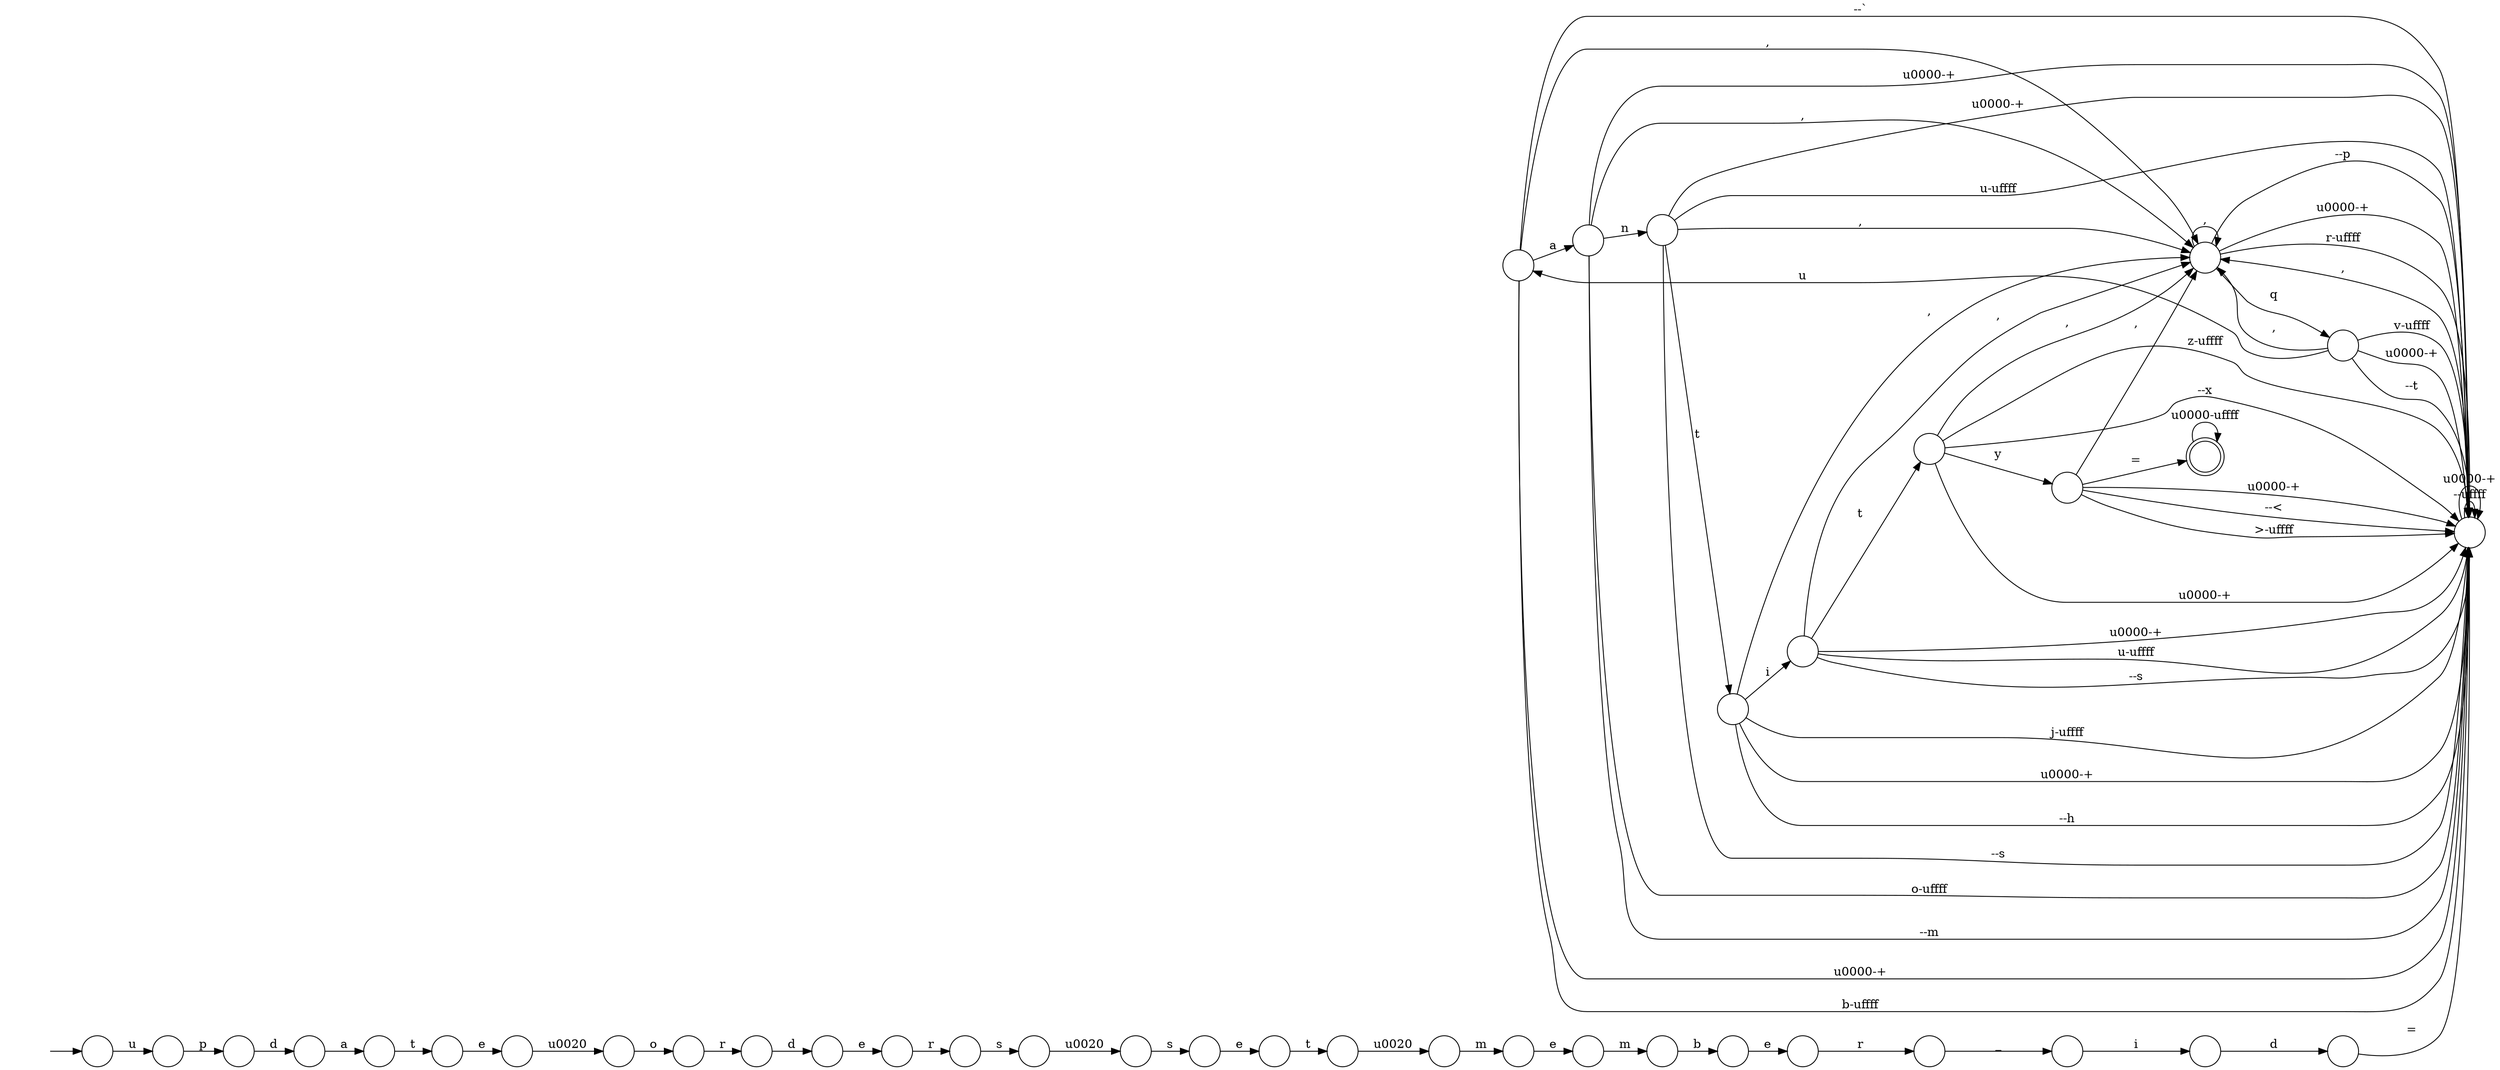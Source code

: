 digraph Automaton {
  rankdir = LR;
  0 [shape=circle,label=""];
  0 -> 10 [label=","]
  0 -> 31 [label="a"]
  0 -> 25 [label="\u0000-+"]
  0 -> 25 [label="b-\uffff"]
  0 -> 25 [label="--`"]
  1 [shape=circle,label=""];
  1 -> 11 [label="e"]
  2 [shape=circle,label=""];
  2 -> 20 [label="\u0020"]
  3 [shape=circle,label=""];
  initial [shape=plaintext,label=""];
  initial -> 3
  3 -> 24 [label="u"]
  4 [shape=circle,label=""];
  4 -> 17 [label="b"]
  5 [shape=circle,label=""];
  5 -> 14 [label="\u0020"]
  6 [shape=circle,label=""];
  6 -> 18 [label="="]
  6 -> 10 [label=","]
  6 -> 25 [label="\u0000-+"]
  6 -> 25 [label="--<"]
  6 -> 25 [label=">-\uffff"]
  7 [shape=circle,label=""];
  7 -> 10 [label=","]
  7 -> 8 [label="t"]
  7 -> 25 [label="\u0000-+"]
  7 -> 25 [label="u-\uffff"]
  7 -> 25 [label="--s"]
  8 [shape=circle,label=""];
  8 -> 10 [label=","]
  8 -> 25 [label="\u0000-+"]
  8 -> 25 [label="z-\uffff"]
  8 -> 6 [label="y"]
  8 -> 25 [label="--x"]
  9 [shape=circle,label=""];
  9 -> 10 [label=","]
  9 -> 25 [label="v-\uffff"]
  9 -> 25 [label="\u0000-+"]
  9 -> 0 [label="u"]
  9 -> 25 [label="--t"]
  10 [shape=circle,label=""];
  10 -> 10 [label=","]
  10 -> 9 [label="q"]
  10 -> 25 [label="--p"]
  10 -> 25 [label="\u0000-+"]
  10 -> 25 [label="r-\uffff"]
  11 [shape=circle,label=""];
  11 -> 4 [label="m"]
  12 [shape=circle,label=""];
  12 -> 2 [label="t"]
  13 [shape=circle,label=""];
  13 -> 26 [label="d"]
  14 [shape=circle,label=""];
  14 -> 16 [label="s"]
  15 [shape=circle,label=""];
  15 -> 13 [label="r"]
  16 [shape=circle,label=""];
  16 -> 12 [label="e"]
  17 [shape=circle,label=""];
  17 -> 22 [label="e"]
  18 [shape=doublecircle,label=""];
  18 -> 18 [label="\u0000-\uffff"]
  19 [shape=circle,label=""];
  19 -> 36 [label="\u0020"]
  20 [shape=circle,label=""];
  20 -> 1 [label="m"]
  21 [shape=circle,label=""];
  21 -> 5 [label="s"]
  22 [shape=circle,label=""];
  22 -> 35 [label="r"]
  23 [shape=circle,label=""];
  23 -> 19 [label="e"]
  24 [shape=circle,label=""];
  24 -> 38 [label="p"]
  25 [shape=circle,label=""];
  25 -> 10 [label=","]
  25 -> 25 [label="--\uffff"]
  25 -> 25 [label="\u0000-+"]
  26 [shape=circle,label=""];
  26 -> 30 [label="e"]
  27 [shape=circle,label=""];
  27 -> 25 [label="="]
  28 [shape=circle,label=""];
  28 -> 23 [label="t"]
  29 [shape=circle,label=""];
  29 -> 28 [label="a"]
  30 [shape=circle,label=""];
  30 -> 21 [label="r"]
  31 [shape=circle,label=""];
  31 -> 33 [label="n"]
  31 -> 10 [label=","]
  31 -> 25 [label="o-\uffff"]
  31 -> 25 [label="--m"]
  31 -> 25 [label="\u0000-+"]
  32 [shape=circle,label=""];
  32 -> 10 [label=","]
  32 -> 25 [label="--h"]
  32 -> 25 [label="\u0000-+"]
  32 -> 7 [label="i"]
  32 -> 25 [label="j-\uffff"]
  33 [shape=circle,label=""];
  33 -> 10 [label=","]
  33 -> 32 [label="t"]
  33 -> 25 [label="\u0000-+"]
  33 -> 25 [label="u-\uffff"]
  33 -> 25 [label="--s"]
  34 [shape=circle,label=""];
  34 -> 27 [label="d"]
  35 [shape=circle,label=""];
  35 -> 37 [label="_"]
  36 [shape=circle,label=""];
  36 -> 15 [label="o"]
  37 [shape=circle,label=""];
  37 -> 34 [label="i"]
  38 [shape=circle,label=""];
  38 -> 29 [label="d"]
}


